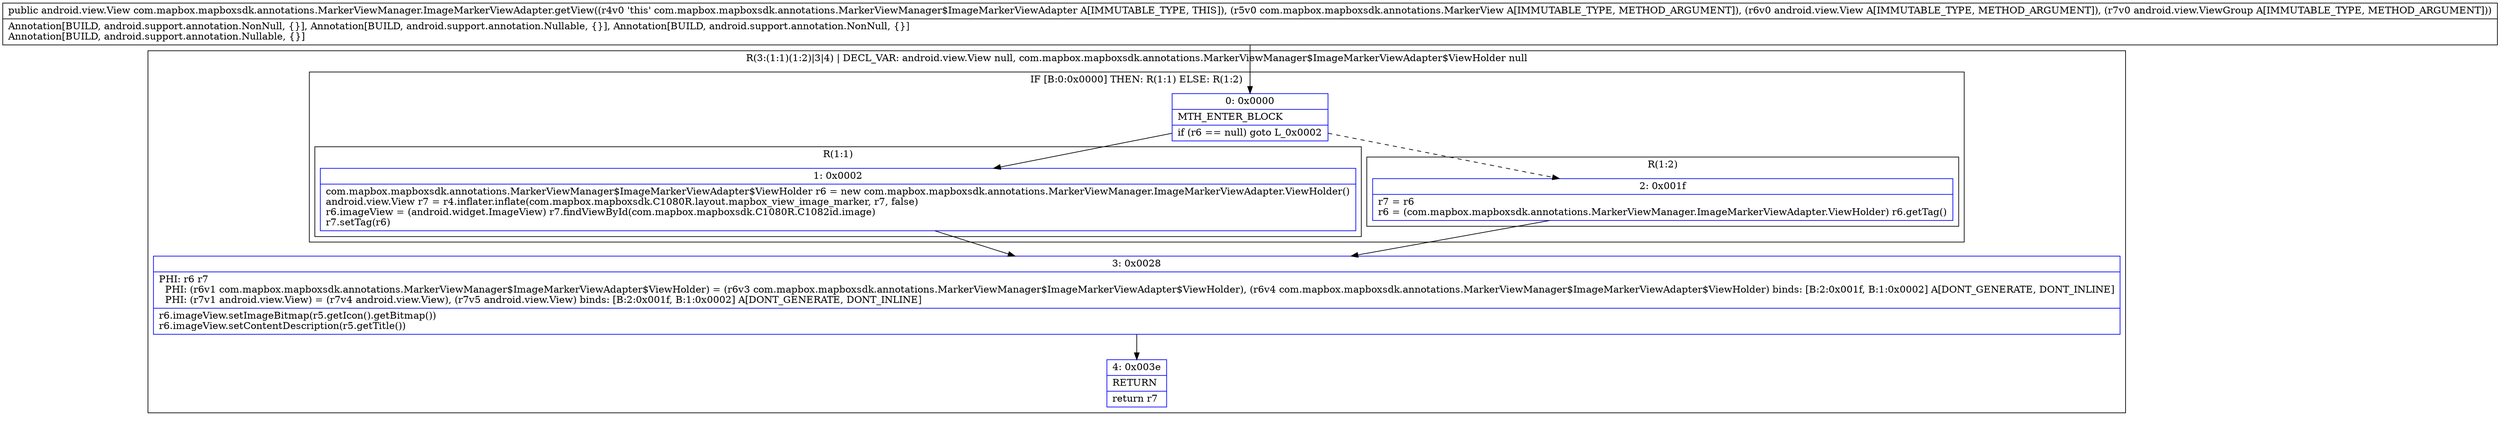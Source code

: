 digraph "CFG forcom.mapbox.mapboxsdk.annotations.MarkerViewManager.ImageMarkerViewAdapter.getView(Lcom\/mapbox\/mapboxsdk\/annotations\/MarkerView;Landroid\/view\/View;Landroid\/view\/ViewGroup;)Landroid\/view\/View;" {
subgraph cluster_Region_157161396 {
label = "R(3:(1:1)(1:2)|3|4) | DECL_VAR: android.view.View null, com.mapbox.mapboxsdk.annotations.MarkerViewManager$ImageMarkerViewAdapter$ViewHolder null\l";
node [shape=record,color=blue];
subgraph cluster_IfRegion_270432158 {
label = "IF [B:0:0x0000] THEN: R(1:1) ELSE: R(1:2)";
node [shape=record,color=blue];
Node_0 [shape=record,label="{0\:\ 0x0000|MTH_ENTER_BLOCK\l|if (r6 == null) goto L_0x0002\l}"];
subgraph cluster_Region_298351044 {
label = "R(1:1)";
node [shape=record,color=blue];
Node_1 [shape=record,label="{1\:\ 0x0002|com.mapbox.mapboxsdk.annotations.MarkerViewManager$ImageMarkerViewAdapter$ViewHolder r6 = new com.mapbox.mapboxsdk.annotations.MarkerViewManager.ImageMarkerViewAdapter.ViewHolder()\landroid.view.View r7 = r4.inflater.inflate(com.mapbox.mapboxsdk.C1080R.layout.mapbox_view_image_marker, r7, false)\lr6.imageView = (android.widget.ImageView) r7.findViewById(com.mapbox.mapboxsdk.C1080R.C1082id.image)\lr7.setTag(r6)\l}"];
}
subgraph cluster_Region_516221057 {
label = "R(1:2)";
node [shape=record,color=blue];
Node_2 [shape=record,label="{2\:\ 0x001f|r7 = r6\lr6 = (com.mapbox.mapboxsdk.annotations.MarkerViewManager.ImageMarkerViewAdapter.ViewHolder) r6.getTag()\l}"];
}
}
Node_3 [shape=record,label="{3\:\ 0x0028|PHI: r6 r7 \l  PHI: (r6v1 com.mapbox.mapboxsdk.annotations.MarkerViewManager$ImageMarkerViewAdapter$ViewHolder) = (r6v3 com.mapbox.mapboxsdk.annotations.MarkerViewManager$ImageMarkerViewAdapter$ViewHolder), (r6v4 com.mapbox.mapboxsdk.annotations.MarkerViewManager$ImageMarkerViewAdapter$ViewHolder) binds: [B:2:0x001f, B:1:0x0002] A[DONT_GENERATE, DONT_INLINE]\l  PHI: (r7v1 android.view.View) = (r7v4 android.view.View), (r7v5 android.view.View) binds: [B:2:0x001f, B:1:0x0002] A[DONT_GENERATE, DONT_INLINE]\l|r6.imageView.setImageBitmap(r5.getIcon().getBitmap())\lr6.imageView.setContentDescription(r5.getTitle())\l}"];
Node_4 [shape=record,label="{4\:\ 0x003e|RETURN\l|return r7\l}"];
}
MethodNode[shape=record,label="{public android.view.View com.mapbox.mapboxsdk.annotations.MarkerViewManager.ImageMarkerViewAdapter.getView((r4v0 'this' com.mapbox.mapboxsdk.annotations.MarkerViewManager$ImageMarkerViewAdapter A[IMMUTABLE_TYPE, THIS]), (r5v0 com.mapbox.mapboxsdk.annotations.MarkerView A[IMMUTABLE_TYPE, METHOD_ARGUMENT]), (r6v0 android.view.View A[IMMUTABLE_TYPE, METHOD_ARGUMENT]), (r7v0 android.view.ViewGroup A[IMMUTABLE_TYPE, METHOD_ARGUMENT]))  | Annotation[BUILD, android.support.annotation.NonNull, \{\}], Annotation[BUILD, android.support.annotation.Nullable, \{\}], Annotation[BUILD, android.support.annotation.NonNull, \{\}]\lAnnotation[BUILD, android.support.annotation.Nullable, \{\}]\l}"];
MethodNode -> Node_0;
Node_0 -> Node_1;
Node_0 -> Node_2[style=dashed];
Node_1 -> Node_3;
Node_2 -> Node_3;
Node_3 -> Node_4;
}

